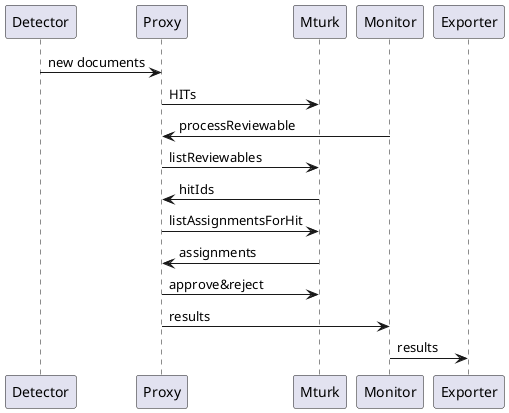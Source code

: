@startuml
Detector -> Proxy: new documents
Proxy -> Mturk: HITs
Monitor -> Proxy: processReviewable
Proxy -> Mturk: listReviewables
Mturk -> Proxy: hitIds
Proxy -> Mturk: listAssignmentsForHit
Mturk -> Proxy: assignments
Proxy -> Mturk: approve&reject
Proxy -> Monitor: results
Monitor -> Exporter: results
@enduml